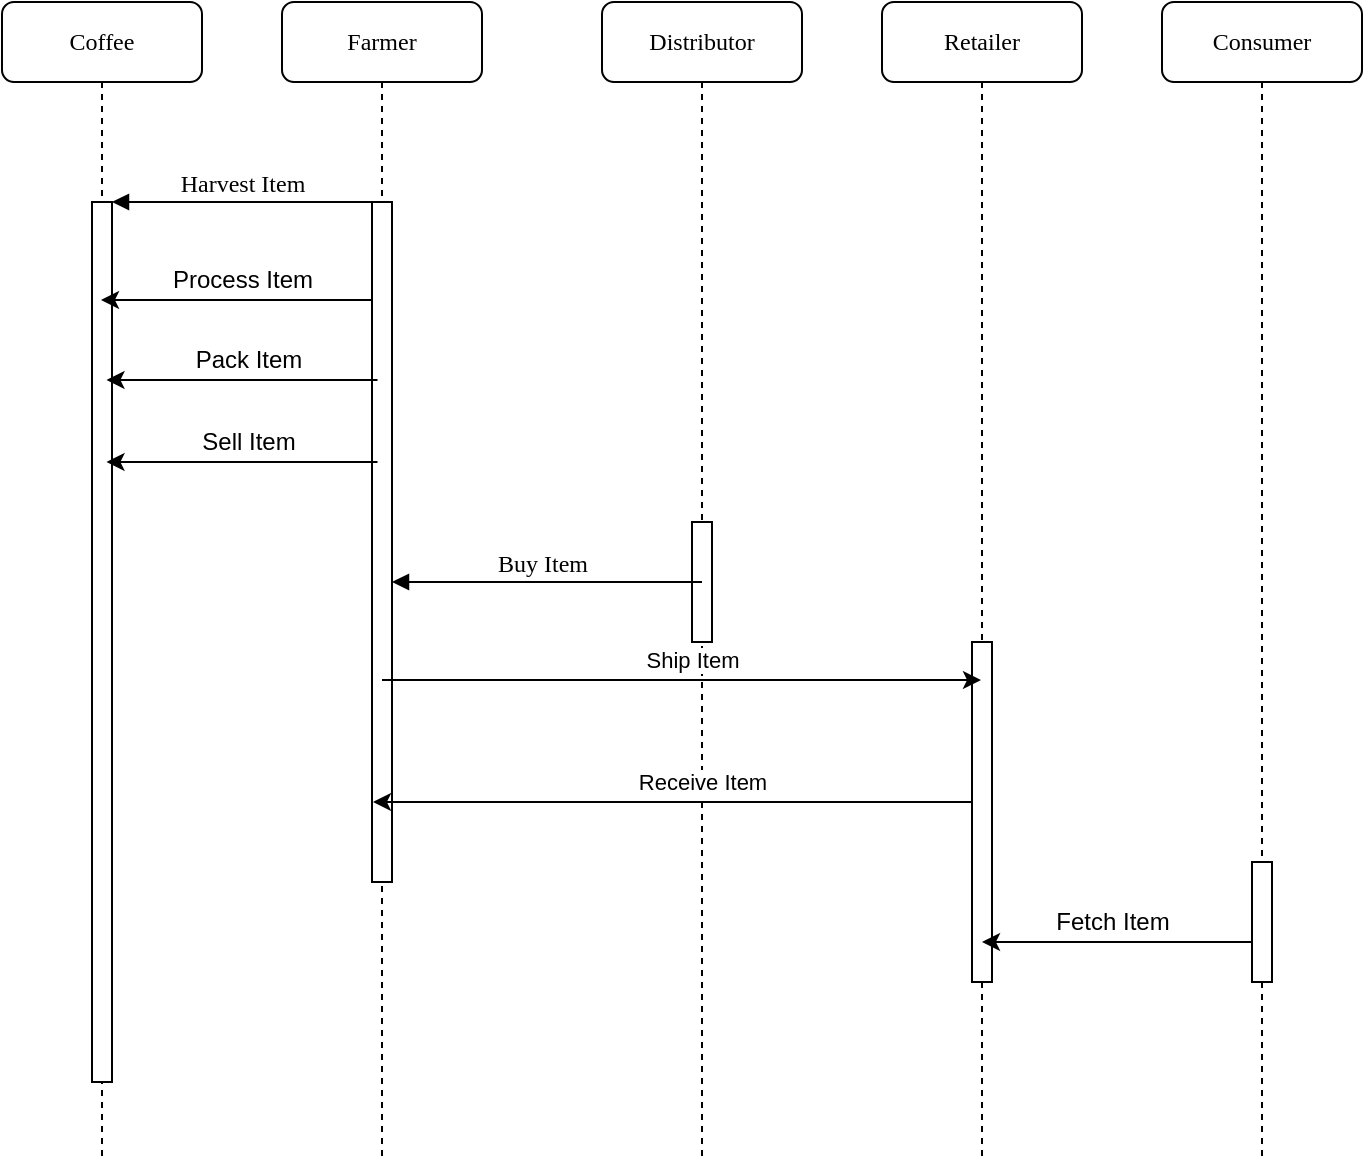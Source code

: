 <mxfile version="14.6.9" type="device"><diagram name="Page-1" id="13e1069c-82ec-6db2-03f1-153e76fe0fe0"><mxGraphModel dx="1042" dy="626" grid="1" gridSize="10" guides="1" tooltips="1" connect="1" arrows="1" fold="1" page="1" pageScale="1" pageWidth="1100" pageHeight="850" background="#ffffff" math="0" shadow="0"><root><mxCell id="0"/><mxCell id="1" parent="0"/><mxCell id="7baba1c4bc27f4b0-2" value="Farmer" style="shape=umlLifeline;perimeter=lifelinePerimeter;whiteSpace=wrap;html=1;container=1;collapsible=0;recursiveResize=0;outlineConnect=0;rounded=1;shadow=0;comic=0;labelBackgroundColor=none;strokeWidth=1;fontFamily=Verdana;fontSize=12;align=center;" parent="1" vertex="1"><mxGeometry x="240" y="80" width="100" height="580" as="geometry"/></mxCell><mxCell id="7baba1c4bc27f4b0-10" value="" style="html=1;points=[];perimeter=orthogonalPerimeter;rounded=0;shadow=0;comic=0;labelBackgroundColor=none;strokeWidth=1;fontFamily=Verdana;fontSize=12;align=center;" parent="7baba1c4bc27f4b0-2" vertex="1"><mxGeometry x="45" y="100" width="10" height="340" as="geometry"/></mxCell><mxCell id="7baba1c4bc27f4b0-3" value="Distributor" style="shape=umlLifeline;perimeter=lifelinePerimeter;whiteSpace=wrap;html=1;container=1;collapsible=0;recursiveResize=0;outlineConnect=0;rounded=1;shadow=0;comic=0;labelBackgroundColor=none;strokeWidth=1;fontFamily=Verdana;fontSize=12;align=center;" parent="1" vertex="1"><mxGeometry x="400" y="80" width="100" height="580" as="geometry"/></mxCell><mxCell id="7baba1c4bc27f4b0-13" value="" style="html=1;points=[];perimeter=orthogonalPerimeter;rounded=0;shadow=0;comic=0;labelBackgroundColor=none;strokeWidth=1;fontFamily=Verdana;fontSize=12;align=center;" parent="7baba1c4bc27f4b0-3" vertex="1"><mxGeometry x="45" y="260" width="10" height="60" as="geometry"/></mxCell><mxCell id="7baba1c4bc27f4b0-4" value="Retailer" style="shape=umlLifeline;perimeter=lifelinePerimeter;whiteSpace=wrap;html=1;container=1;collapsible=0;recursiveResize=0;outlineConnect=0;rounded=1;shadow=0;comic=0;labelBackgroundColor=none;strokeWidth=1;fontFamily=Verdana;fontSize=12;align=center;" parent="1" vertex="1"><mxGeometry x="540" y="80" width="100" height="580" as="geometry"/></mxCell><mxCell id="7baba1c4bc27f4b0-16" value="" style="html=1;points=[];perimeter=orthogonalPerimeter;rounded=0;shadow=0;comic=0;labelBackgroundColor=none;strokeWidth=1;fontFamily=Verdana;fontSize=12;align=center;" parent="7baba1c4bc27f4b0-4" vertex="1"><mxGeometry x="45" y="320" width="10" height="170" as="geometry"/></mxCell><mxCell id="7baba1c4bc27f4b0-5" value="Consumer" style="shape=umlLifeline;perimeter=lifelinePerimeter;whiteSpace=wrap;html=1;container=1;collapsible=0;recursiveResize=0;outlineConnect=0;rounded=1;shadow=0;comic=0;labelBackgroundColor=none;strokeWidth=1;fontFamily=Verdana;fontSize=12;align=center;" parent="1" vertex="1"><mxGeometry x="680" y="80" width="100" height="580" as="geometry"/></mxCell><mxCell id="wipULjVSqFCIuYdToa6z-12" value="" style="html=1;points=[];perimeter=orthogonalPerimeter;rounded=0;shadow=0;comic=0;labelBackgroundColor=none;strokeWidth=1;fontFamily=Verdana;fontSize=12;align=center;" vertex="1" parent="7baba1c4bc27f4b0-5"><mxGeometry x="45" y="430" width="10" height="60" as="geometry"/></mxCell><mxCell id="wipULjVSqFCIuYdToa6z-13" value="" style="endArrow=classic;html=1;" edge="1" parent="7baba1c4bc27f4b0-5" target="7baba1c4bc27f4b0-4"><mxGeometry width="50" height="50" relative="1" as="geometry"><mxPoint x="45" y="470" as="sourcePoint"/><mxPoint x="95" y="420" as="targetPoint"/></mxGeometry></mxCell><mxCell id="7baba1c4bc27f4b0-8" value="Coffee" style="shape=umlLifeline;perimeter=lifelinePerimeter;whiteSpace=wrap;html=1;container=1;collapsible=0;recursiveResize=0;outlineConnect=0;rounded=1;shadow=0;comic=0;labelBackgroundColor=none;strokeWidth=1;fontFamily=Verdana;fontSize=12;align=center;" parent="1" vertex="1"><mxGeometry x="100" y="80" width="100" height="580" as="geometry"/></mxCell><mxCell id="7baba1c4bc27f4b0-9" value="" style="html=1;points=[];perimeter=orthogonalPerimeter;rounded=0;shadow=0;comic=0;labelBackgroundColor=none;strokeWidth=1;fontFamily=Verdana;fontSize=12;align=center;" parent="7baba1c4bc27f4b0-8" vertex="1"><mxGeometry x="45" y="100" width="10" height="440" as="geometry"/></mxCell><mxCell id="7baba1c4bc27f4b0-11" value="Harvest Item" style="html=1;verticalAlign=bottom;endArrow=block;labelBackgroundColor=none;fontFamily=Verdana;fontSize=12;edgeStyle=elbowEdgeStyle;elbow=vertical;exitX=0;exitY=0;exitDx=0;exitDy=0;" parent="1" source="7baba1c4bc27f4b0-10" target="7baba1c4bc27f4b0-9" edge="1"><mxGeometry relative="1" as="geometry"><mxPoint x="220" y="190" as="targetPoint"/></mxGeometry></mxCell><mxCell id="wipULjVSqFCIuYdToa6z-1" value="" style="edgeStyle=orthogonalEdgeStyle;rounded=0;orthogonalLoop=1;jettySize=auto;html=1;" edge="1" parent="1"><mxGeometry relative="1" as="geometry"><mxPoint x="285" y="229" as="sourcePoint"/><mxPoint x="149.5" y="229" as="targetPoint"/><Array as="points"><mxPoint x="260" y="229"/><mxPoint x="260" y="229"/></Array></mxGeometry></mxCell><mxCell id="wipULjVSqFCIuYdToa6z-2" value="Process Item" style="text;html=1;align=center;verticalAlign=middle;resizable=0;points=[];autosize=1;strokeColor=none;" vertex="1" parent="1"><mxGeometry x="175" y="209" width="90" height="20" as="geometry"/></mxCell><mxCell id="wipULjVSqFCIuYdToa6z-3" value="Pack Item" style="text;html=1;align=center;verticalAlign=middle;resizable=0;points=[];autosize=1;strokeColor=none;" vertex="1" parent="1"><mxGeometry x="187.75" y="249" width="70" height="20" as="geometry"/></mxCell><mxCell id="wipULjVSqFCIuYdToa6z-4" value="" style="edgeStyle=orthogonalEdgeStyle;rounded=0;orthogonalLoop=1;jettySize=auto;html=1;" edge="1" parent="1"><mxGeometry relative="1" as="geometry"><mxPoint x="287.75" y="269" as="sourcePoint"/><mxPoint x="152.25" y="269" as="targetPoint"/><Array as="points"><mxPoint x="262.75" y="269"/><mxPoint x="262.75" y="269"/></Array></mxGeometry></mxCell><mxCell id="wipULjVSqFCIuYdToa6z-6" value="" style="edgeStyle=orthogonalEdgeStyle;rounded=0;orthogonalLoop=1;jettySize=auto;html=1;" edge="1" parent="1"><mxGeometry relative="1" as="geometry"><mxPoint x="287.75" y="310" as="sourcePoint"/><mxPoint x="152.25" y="310" as="targetPoint"/><Array as="points"><mxPoint x="262.75" y="310"/><mxPoint x="262.75" y="310"/></Array></mxGeometry></mxCell><mxCell id="wipULjVSqFCIuYdToa6z-7" value="Sell Item" style="text;html=1;align=center;verticalAlign=middle;resizable=0;points=[];autosize=1;strokeColor=none;" vertex="1" parent="1"><mxGeometry x="192.75" y="290" width="60" height="20" as="geometry"/></mxCell><mxCell id="7baba1c4bc27f4b0-14" value="Buy Item" style="html=1;verticalAlign=bottom;endArrow=block;labelBackgroundColor=none;fontFamily=Verdana;fontSize=12;edgeStyle=elbowEdgeStyle;elbow=vertical;" parent="1" target="7baba1c4bc27f4b0-10" edge="1"><mxGeometry x="0.032" relative="1" as="geometry"><mxPoint x="450" y="370" as="sourcePoint"/><mxPoint x="370" y="200" as="targetPoint"/><Array as="points"><mxPoint x="370" y="370"/></Array><mxPoint as="offset"/></mxGeometry></mxCell><mxCell id="wipULjVSqFCIuYdToa6z-8" value="" style="endArrow=classic;html=1;exitX=0.5;exitY=0.703;exitDx=0;exitDy=0;exitPerimeter=0;" edge="1" parent="1" source="7baba1c4bc27f4b0-10" target="7baba1c4bc27f4b0-4"><mxGeometry width="50" height="50" relative="1" as="geometry"><mxPoint x="320" y="450" as="sourcePoint"/><mxPoint x="370" y="400" as="targetPoint"/></mxGeometry></mxCell><mxCell id="wipULjVSqFCIuYdToa6z-9" value="Ship Item" style="edgeLabel;html=1;align=center;verticalAlign=middle;resizable=0;points=[];" vertex="1" connectable="0" parent="wipULjVSqFCIuYdToa6z-8"><mxGeometry x="-0.145" y="-1" relative="1" as="geometry"><mxPoint x="27" y="-11" as="offset"/></mxGeometry></mxCell><mxCell id="wipULjVSqFCIuYdToa6z-10" value="" style="endArrow=classic;html=1;exitX=0.5;exitY=0.703;exitDx=0;exitDy=0;exitPerimeter=0;" edge="1" parent="1"><mxGeometry width="50" height="50" relative="1" as="geometry"><mxPoint x="585" y="480.0" as="sourcePoint"/><mxPoint x="285.5" y="480.0" as="targetPoint"/></mxGeometry></mxCell><mxCell id="wipULjVSqFCIuYdToa6z-11" value="Receive Item" style="edgeLabel;html=1;align=center;verticalAlign=middle;resizable=0;points=[];" vertex="1" connectable="0" parent="wipULjVSqFCIuYdToa6z-10"><mxGeometry x="-0.145" y="-1" relative="1" as="geometry"><mxPoint x="-7" y="-9" as="offset"/></mxGeometry></mxCell><mxCell id="wipULjVSqFCIuYdToa6z-14" value="Fetch Item" style="text;html=1;align=center;verticalAlign=middle;resizable=0;points=[];autosize=1;strokeColor=none;" vertex="1" parent="1"><mxGeometry x="620" y="530" width="70" height="20" as="geometry"/></mxCell></root></mxGraphModel></diagram></mxfile>